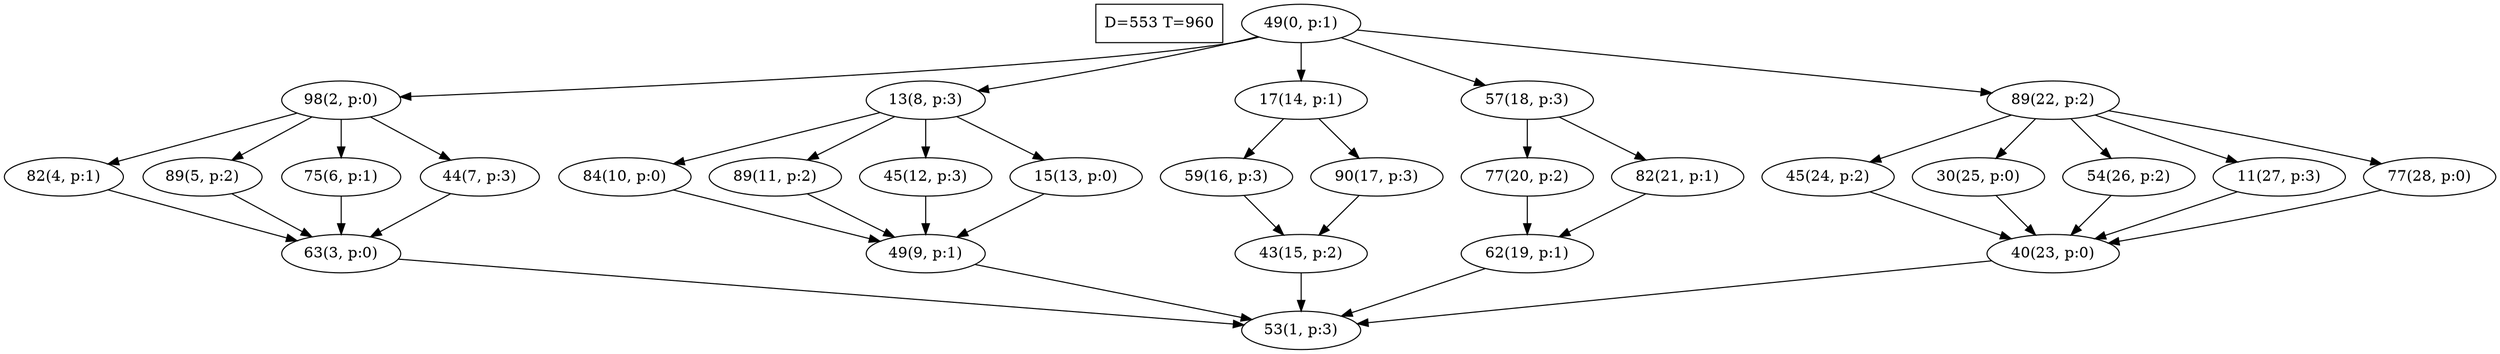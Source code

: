 digraph Task {
i [shape=box, label="D=553 T=960"]; 
0 [label="49(0, p:1)"];
1 [label="53(1, p:3)"];
2 [label="98(2, p:0)"];
3 [label="63(3, p:0)"];
4 [label="82(4, p:1)"];
5 [label="89(5, p:2)"];
6 [label="75(6, p:1)"];
7 [label="44(7, p:3)"];
8 [label="13(8, p:3)"];
9 [label="49(9, p:1)"];
10 [label="84(10, p:0)"];
11 [label="89(11, p:2)"];
12 [label="45(12, p:3)"];
13 [label="15(13, p:0)"];
14 [label="17(14, p:1)"];
15 [label="43(15, p:2)"];
16 [label="59(16, p:3)"];
17 [label="90(17, p:3)"];
18 [label="57(18, p:3)"];
19 [label="62(19, p:1)"];
20 [label="77(20, p:2)"];
21 [label="82(21, p:1)"];
22 [label="89(22, p:2)"];
23 [label="40(23, p:0)"];
24 [label="45(24, p:2)"];
25 [label="30(25, p:0)"];
26 [label="54(26, p:2)"];
27 [label="11(27, p:3)"];
28 [label="77(28, p:0)"];
0 -> 2;
0 -> 8;
0 -> 14;
0 -> 18;
0 -> 22;
2 -> 4;
2 -> 5;
2 -> 6;
2 -> 7;
3 -> 1;
4 -> 3;
5 -> 3;
6 -> 3;
7 -> 3;
8 -> 10;
8 -> 11;
8 -> 12;
8 -> 13;
9 -> 1;
10 -> 9;
11 -> 9;
12 -> 9;
13 -> 9;
14 -> 16;
14 -> 17;
15 -> 1;
16 -> 15;
17 -> 15;
18 -> 20;
18 -> 21;
19 -> 1;
20 -> 19;
21 -> 19;
22 -> 24;
22 -> 25;
22 -> 26;
22 -> 27;
22 -> 28;
23 -> 1;
24 -> 23;
25 -> 23;
26 -> 23;
27 -> 23;
28 -> 23;
}